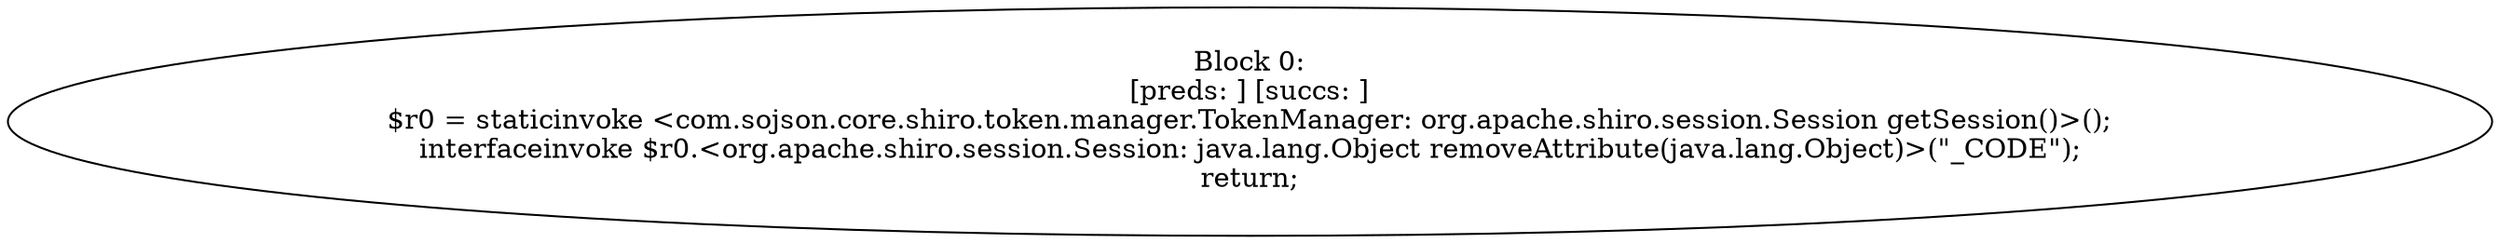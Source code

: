 digraph "unitGraph" {
    "Block 0:
[preds: ] [succs: ]
$r0 = staticinvoke <com.sojson.core.shiro.token.manager.TokenManager: org.apache.shiro.session.Session getSession()>();
interfaceinvoke $r0.<org.apache.shiro.session.Session: java.lang.Object removeAttribute(java.lang.Object)>(\"_CODE\");
return;
"
}
